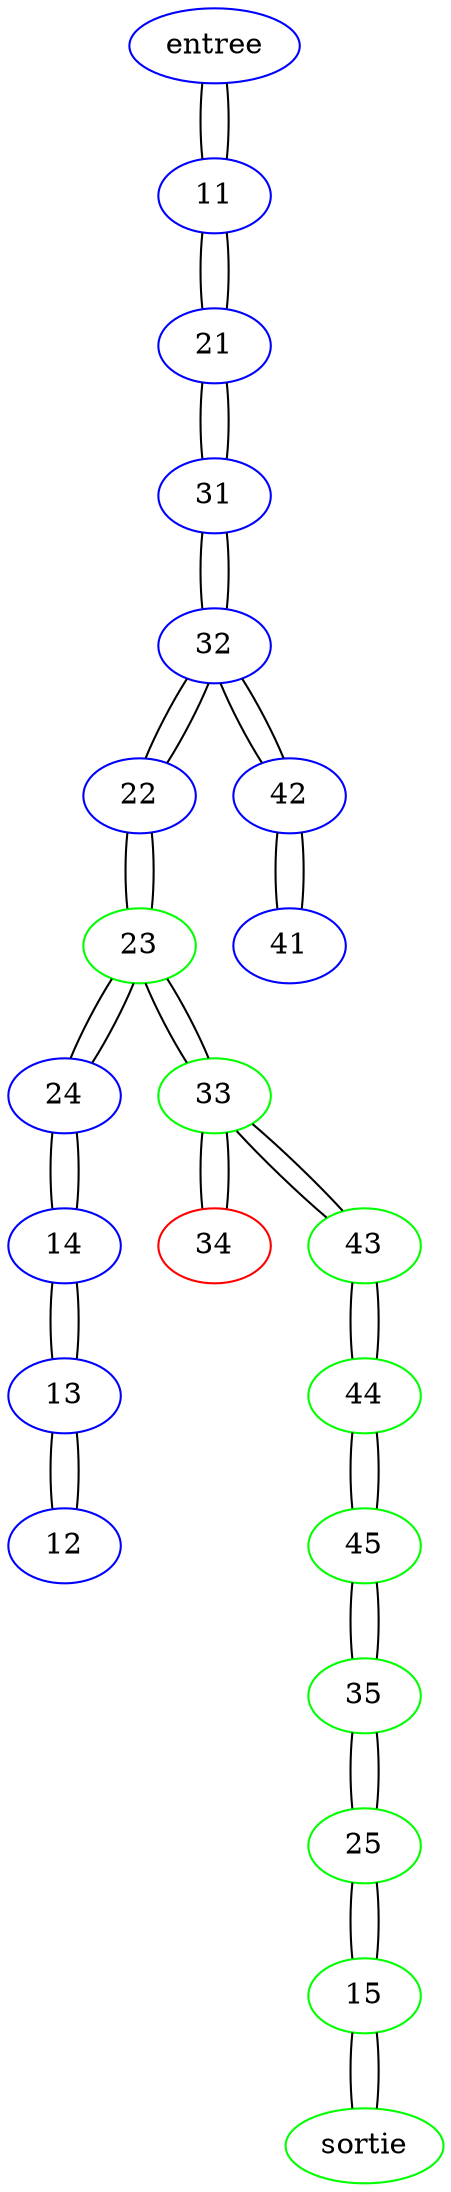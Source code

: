 graph {
entree [color=blue]
sortie [color=green]
11 [color=blue]
12 [color=blue]
13 [color=blue]
14 [color=blue]
15 [color=green]
21 [color=blue]
22 [color=blue]
23 [color=green]
24 [color=blue]
25 [color=green]
31 [color=blue]
32 [color=blue]
33 [color=green]
34 [color=red]
35 [color=green]
41 [color=blue]
42 [color=blue]
43 [color=green]
44 [color=green]
45 [color=green]
 entree -- 11
 sortie -- 15
 11 -- entree
 11 -- 21
 12 -- 13
 13 -- 12
 13 -- 14
 14 -- 13
 14 -- 24
 15 -- 25
 15 -- sortie
 21 -- 11
 21 -- 31
 22 -- 32
 22 -- 23
 23 -- 22
 23 -- 24
 23 -- 33
 24 -- 14
 24 -- 23
 25 -- 35
 25 -- 15
 31 -- 21
 31 -- 32
 32 -- 31
 32 -- 42
 32 -- 22
 33 -- 23
 33 -- 34
 33 -- 43
 34 -- 33
 35 -- 45
 35 -- 25
 41 -- 42
 42 -- 41
 42 -- 32
 43 -- 33
 43 -- 44
 44 -- 43
 44 -- 45
 45 -- 44
 45 -- 35
}
